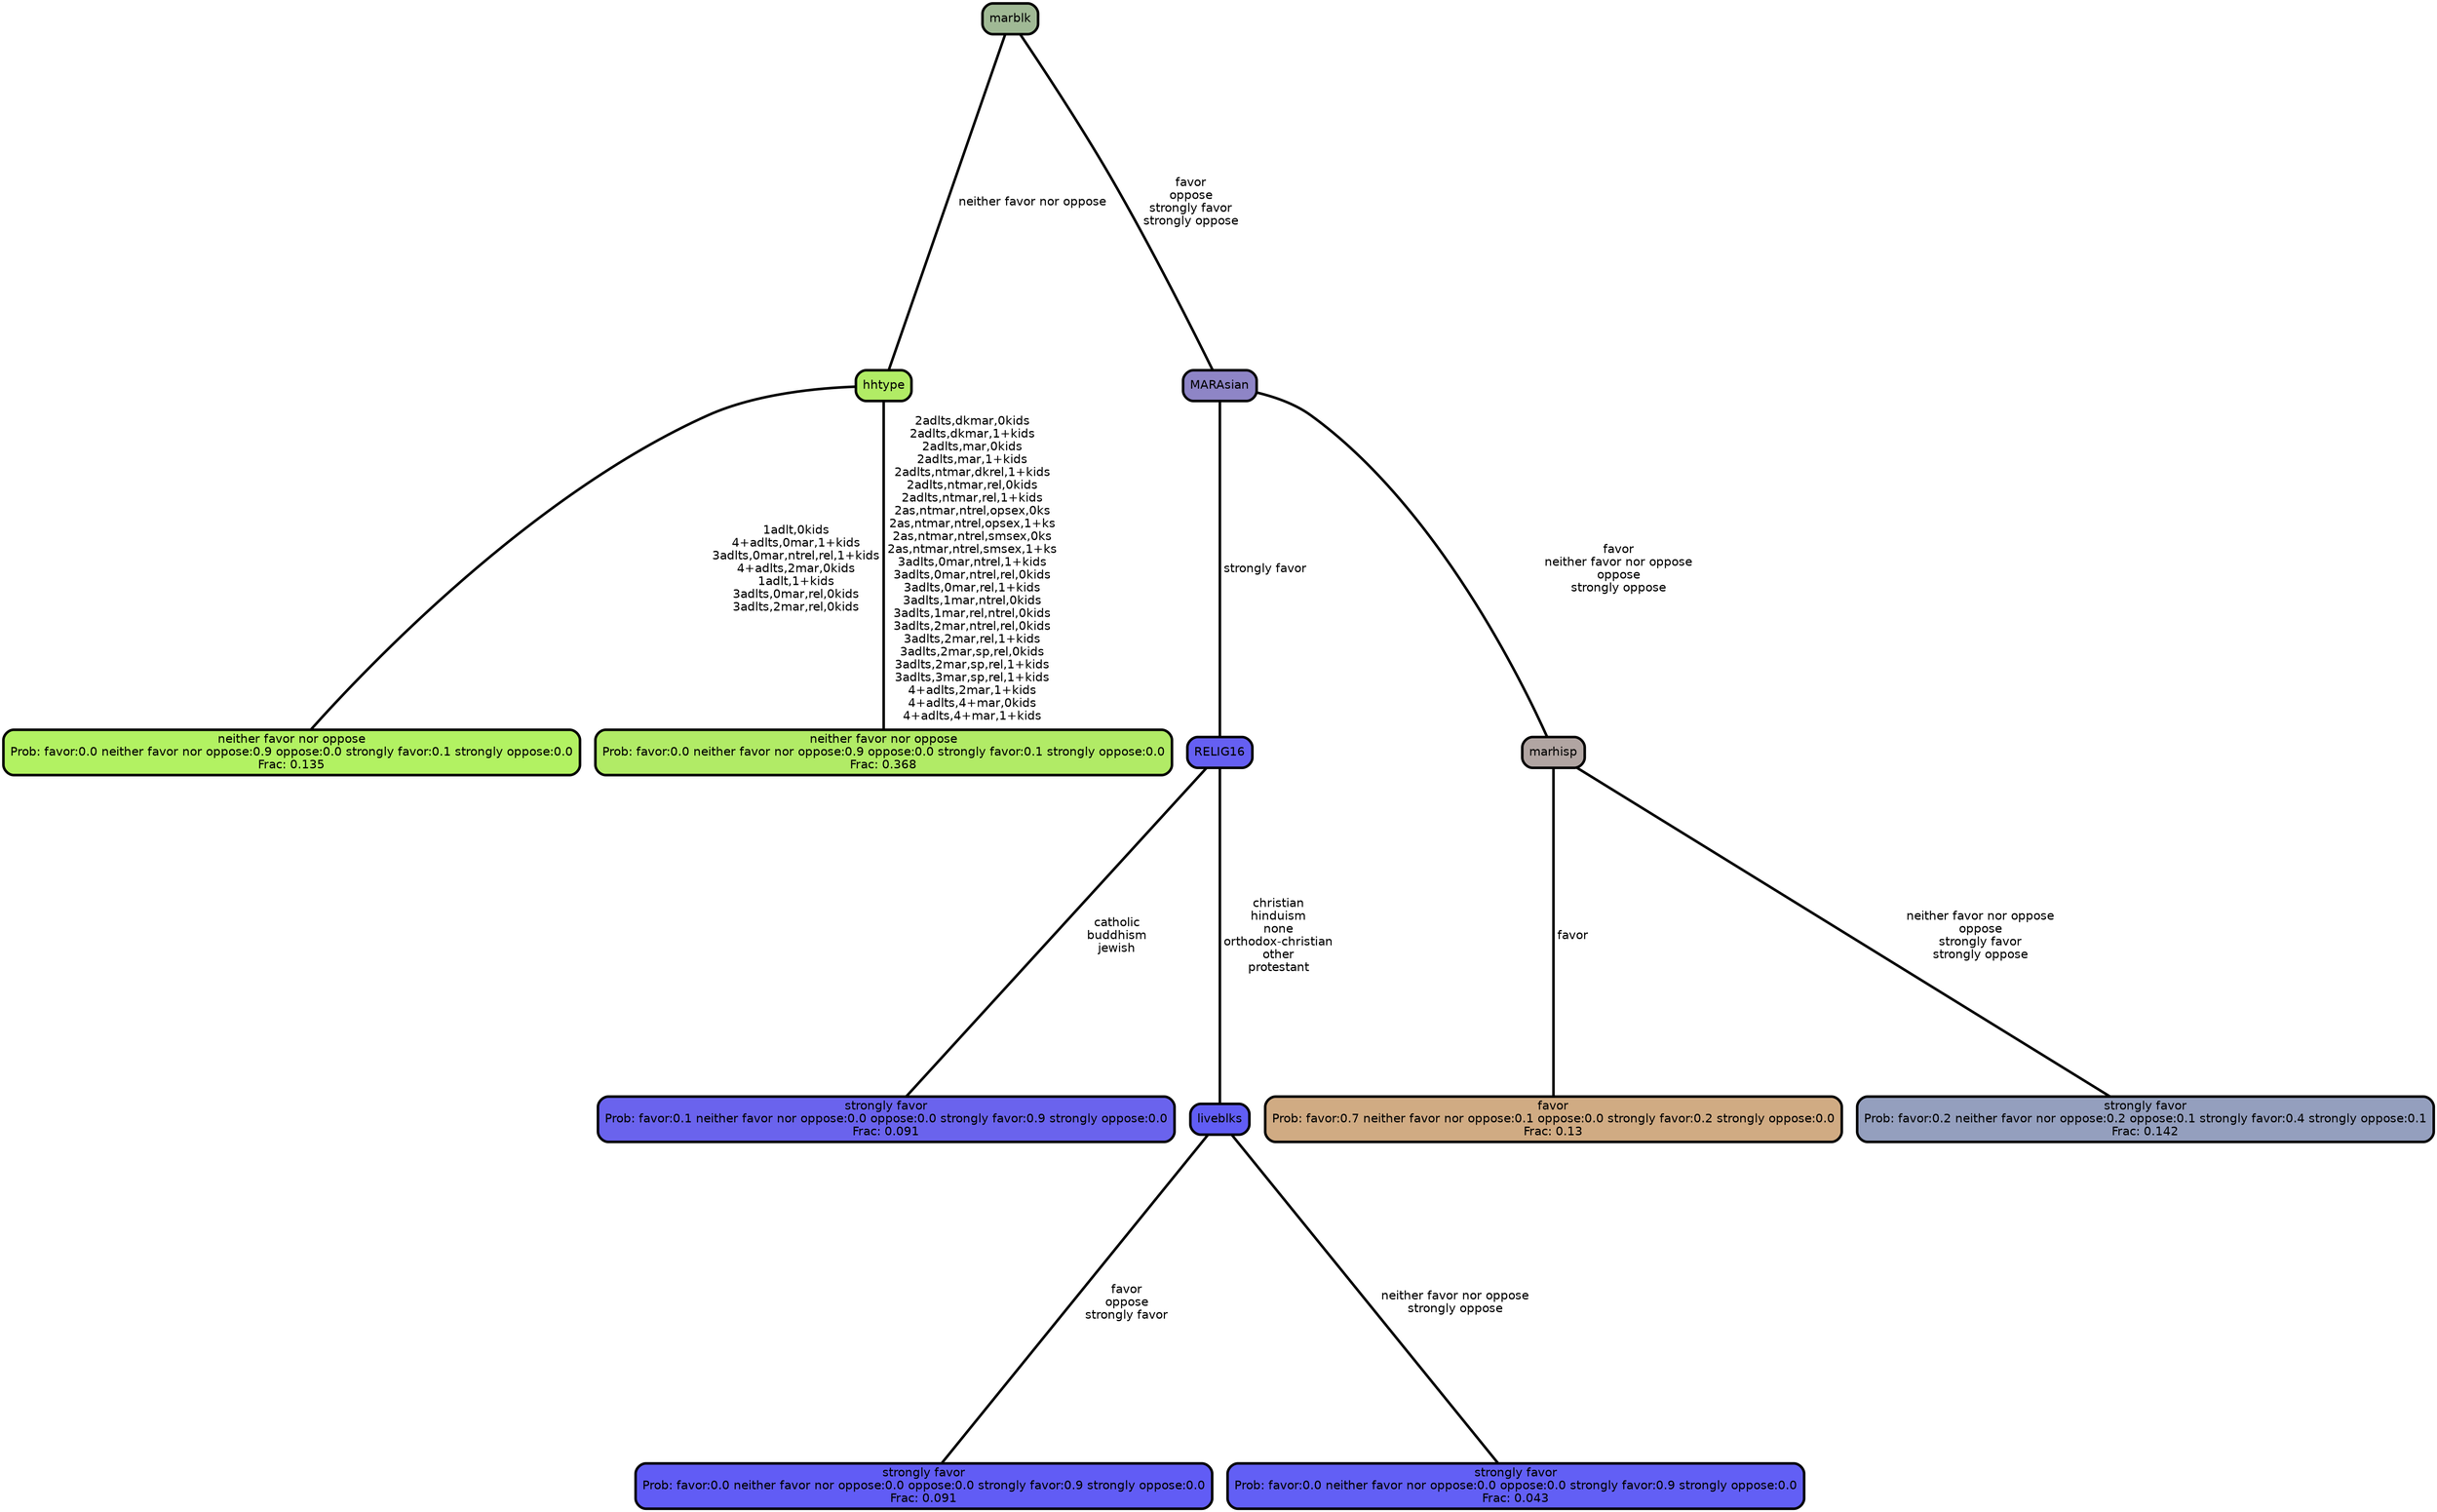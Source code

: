 graph Tree {
node [shape=box, style="filled, rounded",color="black",penwidth="3",fontcolor="black",                 fontname=helvetica] ;
graph [ranksep="0 equally", splines=straight,                 bgcolor=transparent, dpi=200] ;
edge [fontname=helvetica, color=black] ;
0 [label="neither favor nor oppose
Prob: favor:0.0 neither favor nor oppose:0.9 oppose:0.0 strongly favor:0.1 strongly oppose:0.0
Frac: 0.135", fillcolor="#b2f262"] ;
1 [label="hhtype", fillcolor="#b1ec65"] ;
2 [label="neither favor nor oppose
Prob: favor:0.0 neither favor nor oppose:0.9 oppose:0.0 strongly favor:0.1 strongly oppose:0.0
Frac: 0.368", fillcolor="#b1eb66"] ;
3 [label="marblk", fillcolor="#a0b995"] ;
4 [label="strongly favor
Prob: favor:0.1 neither favor nor oppose:0.0 oppose:0.0 strongly favor:0.9 strongly oppose:0.0
Frac: 0.091", fillcolor="#6a63ed"] ;
5 [label="RELIG16", fillcolor="#655ff2"] ;
6 [label="strongly favor
Prob: favor:0.0 neither favor nor oppose:0.0 oppose:0.0 strongly favor:0.9 strongly oppose:0.0
Frac: 0.091", fillcolor="#615cf5"] ;
7 [label="liveblks", fillcolor="#615df5"] ;
8 [label="strongly favor
Prob: favor:0.0 neither favor nor oppose:0.0 oppose:0.0 strongly favor:0.9 strongly oppose:0.0
Frac: 0.043", fillcolor="#625ff5"] ;
9 [label="MARAsian", fillcolor="#8e85c6"] ;
10 [label="favor
Prob: favor:0.7 neither favor nor oppose:0.1 oppose:0.0 strongly favor:0.2 strongly oppose:0.0
Frac: 0.13", fillcolor="#d0ab83"] ;
11 [label="marhisp", fillcolor="#b1a5a2"] ;
12 [label="strongly favor
Prob: favor:0.2 neither favor nor oppose:0.2 oppose:0.1 strongly favor:0.4 strongly oppose:0.1
Frac: 0.142", fillcolor="#949fbe"] ;
1 -- 0 [label=" 1adlt,0kids\n 4+adlts,0mar,1+kids\n 3adlts,0mar,ntrel,rel,1+kids\n 4+adlts,2mar,0kids\n 1adlt,1+kids\n 3adlts,0mar,rel,0kids\n 3adlts,2mar,rel,0kids",penwidth=3] ;
1 -- 2 [label=" 2adlts,dkmar,0kids\n 2adlts,dkmar,1+kids\n 2adlts,mar,0kids\n 2adlts,mar,1+kids\n 2adlts,ntmar,dkrel,1+kids\n 2adlts,ntmar,rel,0kids\n 2adlts,ntmar,rel,1+kids\n 2as,ntmar,ntrel,opsex,0ks\n 2as,ntmar,ntrel,opsex,1+ks\n 2as,ntmar,ntrel,smsex,0ks\n 2as,ntmar,ntrel,smsex,1+ks\n 3adlts,0mar,ntrel,1+kids\n 3adlts,0mar,ntrel,rel,0kids\n 3adlts,0mar,rel,1+kids\n 3adlts,1mar,ntrel,0kids\n 3adlts,1mar,rel,ntrel,0kids\n 3adlts,2mar,ntrel,rel,0kids\n 3adlts,2mar,rel,1+kids\n 3adlts,2mar,sp,rel,0kids\n 3adlts,2mar,sp,rel,1+kids\n 3adlts,3mar,sp,rel,1+kids\n 4+adlts,2mar,1+kids\n 4+adlts,4+mar,0kids\n 4+adlts,4+mar,1+kids",penwidth=3] ;
3 -- 1 [label=" neither favor nor oppose",penwidth=3] ;
3 -- 9 [label=" favor\n oppose\n strongly favor\n strongly oppose",penwidth=3] ;
5 -- 4 [label=" catholic\n buddhism\n jewish",penwidth=3] ;
5 -- 7 [label=" christian\n hinduism\n none\n orthodox-christian\n other\n protestant",penwidth=3] ;
7 -- 6 [label=" favor\n oppose\n strongly favor",penwidth=3] ;
7 -- 8 [label=" neither favor nor oppose\n strongly oppose",penwidth=3] ;
9 -- 5 [label=" strongly favor",penwidth=3] ;
9 -- 11 [label=" favor\n neither favor nor oppose\n oppose\n strongly oppose",penwidth=3] ;
11 -- 10 [label=" favor",penwidth=3] ;
11 -- 12 [label=" neither favor nor oppose\n oppose\n strongly favor\n strongly oppose",penwidth=3] ;
{rank = same;}}